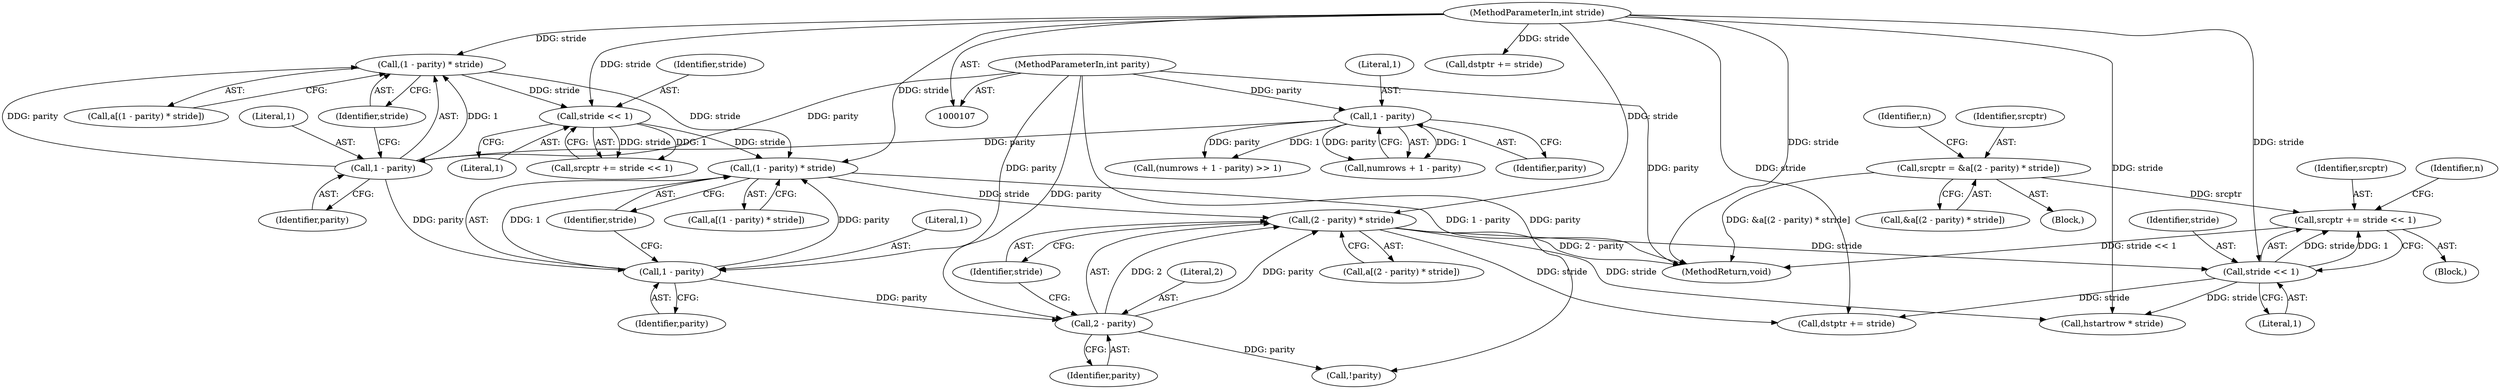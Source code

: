 digraph "0_jasper_4a59cfaf9ab3d48fca4a15c0d2674bf7138e3d1a_0@pointer" {
"1000239" [label="(Call,srcptr += stride << 1)"];
"1000241" [label="(Call,stride << 1)"];
"1000110" [label="(MethodParameterIn,int stride)"];
"1000212" [label="(Call,(2 - parity) * stride)"];
"1000213" [label="(Call,2 - parity)"];
"1000203" [label="(Call,1 - parity)"];
"1000175" [label="(Call,1 - parity)"];
"1000154" [label="(Call,1 - parity)"];
"1000111" [label="(MethodParameterIn,int parity)"];
"1000202" [label="(Call,(1 - parity) * stride)"];
"1000174" [label="(Call,(1 - parity) * stride)"];
"1000194" [label="(Call,stride << 1)"];
"1000207" [label="(Call,srcptr = &a[(2 - parity) * stride])"];
"1000241" [label="(Call,stride << 1)"];
"1000195" [label="(Identifier,stride)"];
"1000206" [label="(Identifier,stride)"];
"1000223" [label="(Call,!parity)"];
"1000204" [label="(Literal,1)"];
"1000208" [label="(Identifier,srcptr)"];
"1000110" [label="(MethodParameterIn,int stride)"];
"1000228" [label="(Identifier,n)"];
"1000236" [label="(Call,dstptr += stride)"];
"1000151" [label="(Call,(numrows + 1 - parity) >> 1)"];
"1000230" [label="(Block,)"];
"1000216" [label="(Identifier,stride)"];
"1000148" [label="(Block,)"];
"1000172" [label="(Call,a[(1 - parity) * stride])"];
"1000281" [label="(MethodReturn,void)"];
"1000239" [label="(Call,srcptr += stride << 1)"];
"1000178" [label="(Identifier,stride)"];
"1000177" [label="(Identifier,parity)"];
"1000218" [label="(Identifier,n)"];
"1000196" [label="(Literal,1)"];
"1000202" [label="(Call,(1 - parity) * stride)"];
"1000242" [label="(Identifier,stride)"];
"1000194" [label="(Call,stride << 1)"];
"1000175" [label="(Call,1 - parity)"];
"1000215" [label="(Identifier,parity)"];
"1000176" [label="(Literal,1)"];
"1000205" [label="(Identifier,parity)"];
"1000156" [label="(Identifier,parity)"];
"1000111" [label="(MethodParameterIn,int parity)"];
"1000200" [label="(Call,a[(1 - parity) * stride])"];
"1000209" [label="(Call,&a[(2 - parity) * stride])"];
"1000214" [label="(Literal,2)"];
"1000212" [label="(Call,(2 - parity) * stride)"];
"1000174" [label="(Call,(1 - parity) * stride)"];
"1000269" [label="(Call,dstptr += stride)"];
"1000210" [label="(Call,a[(2 - parity) * stride])"];
"1000249" [label="(Call,hstartrow * stride)"];
"1000213" [label="(Call,2 - parity)"];
"1000154" [label="(Call,1 - parity)"];
"1000155" [label="(Literal,1)"];
"1000203" [label="(Call,1 - parity)"];
"1000152" [label="(Call,numrows + 1 - parity)"];
"1000243" [label="(Literal,1)"];
"1000240" [label="(Identifier,srcptr)"];
"1000192" [label="(Call,srcptr += stride << 1)"];
"1000207" [label="(Call,srcptr = &a[(2 - parity) * stride])"];
"1000239" -> "1000230"  [label="AST: "];
"1000239" -> "1000241"  [label="CFG: "];
"1000240" -> "1000239"  [label="AST: "];
"1000241" -> "1000239"  [label="AST: "];
"1000228" -> "1000239"  [label="CFG: "];
"1000239" -> "1000281"  [label="DDG: stride << 1"];
"1000241" -> "1000239"  [label="DDG: stride"];
"1000241" -> "1000239"  [label="DDG: 1"];
"1000207" -> "1000239"  [label="DDG: srcptr"];
"1000241" -> "1000243"  [label="CFG: "];
"1000242" -> "1000241"  [label="AST: "];
"1000243" -> "1000241"  [label="AST: "];
"1000241" -> "1000236"  [label="DDG: stride"];
"1000110" -> "1000241"  [label="DDG: stride"];
"1000212" -> "1000241"  [label="DDG: stride"];
"1000241" -> "1000249"  [label="DDG: stride"];
"1000110" -> "1000107"  [label="AST: "];
"1000110" -> "1000281"  [label="DDG: stride"];
"1000110" -> "1000174"  [label="DDG: stride"];
"1000110" -> "1000194"  [label="DDG: stride"];
"1000110" -> "1000202"  [label="DDG: stride"];
"1000110" -> "1000212"  [label="DDG: stride"];
"1000110" -> "1000236"  [label="DDG: stride"];
"1000110" -> "1000249"  [label="DDG: stride"];
"1000110" -> "1000269"  [label="DDG: stride"];
"1000212" -> "1000210"  [label="AST: "];
"1000212" -> "1000216"  [label="CFG: "];
"1000213" -> "1000212"  [label="AST: "];
"1000216" -> "1000212"  [label="AST: "];
"1000210" -> "1000212"  [label="CFG: "];
"1000212" -> "1000281"  [label="DDG: 2 - parity"];
"1000213" -> "1000212"  [label="DDG: 2"];
"1000213" -> "1000212"  [label="DDG: parity"];
"1000202" -> "1000212"  [label="DDG: stride"];
"1000212" -> "1000236"  [label="DDG: stride"];
"1000212" -> "1000249"  [label="DDG: stride"];
"1000213" -> "1000215"  [label="CFG: "];
"1000214" -> "1000213"  [label="AST: "];
"1000215" -> "1000213"  [label="AST: "];
"1000216" -> "1000213"  [label="CFG: "];
"1000203" -> "1000213"  [label="DDG: parity"];
"1000111" -> "1000213"  [label="DDG: parity"];
"1000213" -> "1000223"  [label="DDG: parity"];
"1000203" -> "1000202"  [label="AST: "];
"1000203" -> "1000205"  [label="CFG: "];
"1000204" -> "1000203"  [label="AST: "];
"1000205" -> "1000203"  [label="AST: "];
"1000206" -> "1000203"  [label="CFG: "];
"1000203" -> "1000202"  [label="DDG: 1"];
"1000203" -> "1000202"  [label="DDG: parity"];
"1000175" -> "1000203"  [label="DDG: parity"];
"1000111" -> "1000203"  [label="DDG: parity"];
"1000175" -> "1000174"  [label="AST: "];
"1000175" -> "1000177"  [label="CFG: "];
"1000176" -> "1000175"  [label="AST: "];
"1000177" -> "1000175"  [label="AST: "];
"1000178" -> "1000175"  [label="CFG: "];
"1000175" -> "1000174"  [label="DDG: 1"];
"1000175" -> "1000174"  [label="DDG: parity"];
"1000154" -> "1000175"  [label="DDG: parity"];
"1000111" -> "1000175"  [label="DDG: parity"];
"1000154" -> "1000152"  [label="AST: "];
"1000154" -> "1000156"  [label="CFG: "];
"1000155" -> "1000154"  [label="AST: "];
"1000156" -> "1000154"  [label="AST: "];
"1000152" -> "1000154"  [label="CFG: "];
"1000154" -> "1000151"  [label="DDG: 1"];
"1000154" -> "1000151"  [label="DDG: parity"];
"1000154" -> "1000152"  [label="DDG: 1"];
"1000154" -> "1000152"  [label="DDG: parity"];
"1000111" -> "1000154"  [label="DDG: parity"];
"1000111" -> "1000107"  [label="AST: "];
"1000111" -> "1000281"  [label="DDG: parity"];
"1000111" -> "1000223"  [label="DDG: parity"];
"1000202" -> "1000200"  [label="AST: "];
"1000202" -> "1000206"  [label="CFG: "];
"1000206" -> "1000202"  [label="AST: "];
"1000200" -> "1000202"  [label="CFG: "];
"1000202" -> "1000281"  [label="DDG: 1 - parity"];
"1000174" -> "1000202"  [label="DDG: stride"];
"1000194" -> "1000202"  [label="DDG: stride"];
"1000174" -> "1000172"  [label="AST: "];
"1000174" -> "1000178"  [label="CFG: "];
"1000178" -> "1000174"  [label="AST: "];
"1000172" -> "1000174"  [label="CFG: "];
"1000174" -> "1000194"  [label="DDG: stride"];
"1000194" -> "1000192"  [label="AST: "];
"1000194" -> "1000196"  [label="CFG: "];
"1000195" -> "1000194"  [label="AST: "];
"1000196" -> "1000194"  [label="AST: "];
"1000192" -> "1000194"  [label="CFG: "];
"1000194" -> "1000192"  [label="DDG: stride"];
"1000194" -> "1000192"  [label="DDG: 1"];
"1000207" -> "1000148"  [label="AST: "];
"1000207" -> "1000209"  [label="CFG: "];
"1000208" -> "1000207"  [label="AST: "];
"1000209" -> "1000207"  [label="AST: "];
"1000218" -> "1000207"  [label="CFG: "];
"1000207" -> "1000281"  [label="DDG: &a[(2 - parity) * stride]"];
}
